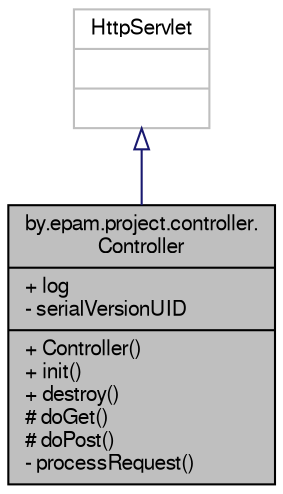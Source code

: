 digraph "by.epam.project.controller.Controller"
{
  bgcolor="transparent";
  edge [fontname="FreeSans",fontsize="10",labelfontname="FreeSans",labelfontsize="10"];
  node [fontname="FreeSans",fontsize="10",shape=record];
  Node1 [label="{by.epam.project.controller.\lController\n|+ log\l- serialVersionUID\l|+ Controller()\l+ init()\l+ destroy()\l# doGet()\l# doPost()\l- processRequest()\l}",height=0.2,width=0.4,color="black", fillcolor="grey75", style="filled", fontcolor="black"];
  Node2 -> Node1 [dir="back",color="midnightblue",fontsize="10",style="solid",arrowtail="onormal",fontname="FreeSans"];
  Node2 [label="{HttpServlet\n||}",height=0.2,width=0.4,color="grey75"];
}
